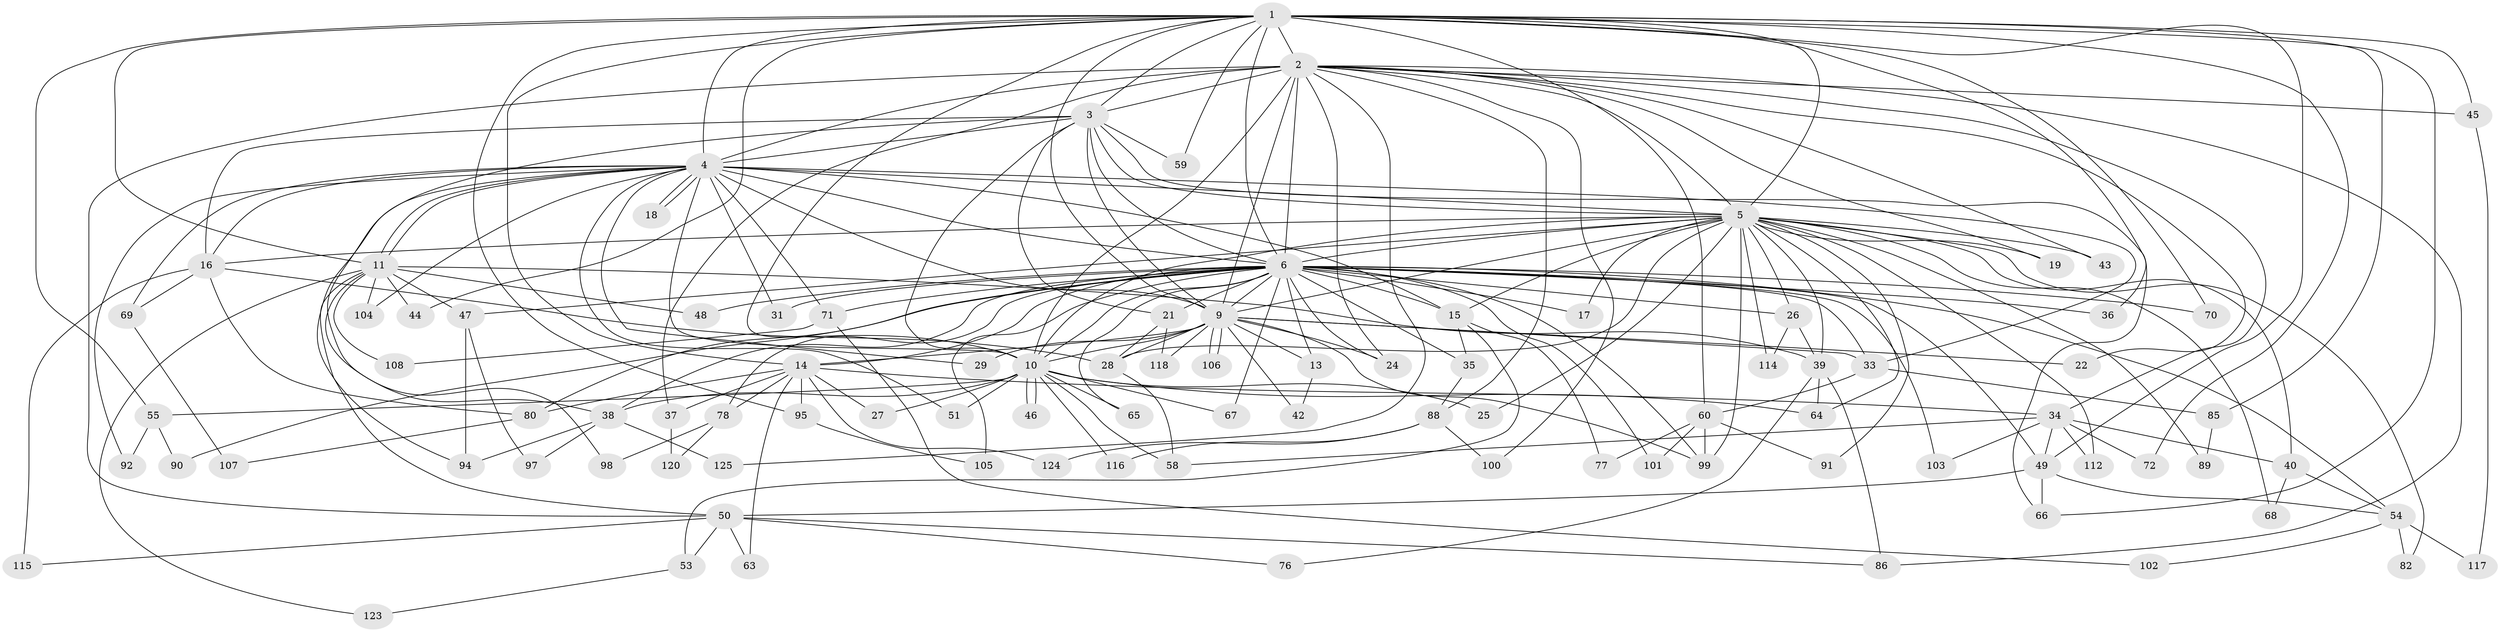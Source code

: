 // Generated by graph-tools (version 1.1) at 2025/23/03/03/25 07:23:48]
// undirected, 95 vertices, 223 edges
graph export_dot {
graph [start="1"]
  node [color=gray90,style=filled];
  1 [super="+87"];
  2 [super="+8"];
  3 [super="+121"];
  4 [super="+23"];
  5 [super="+12"];
  6 [super="+7"];
  9 [super="+83"];
  10 [super="+96"];
  11 [super="+84"];
  13;
  14 [super="+20"];
  15 [super="+30"];
  16 [super="+75"];
  17;
  18;
  19;
  21;
  22;
  24 [super="+32"];
  25;
  26 [super="+61"];
  27;
  28 [super="+41"];
  29;
  31;
  33 [super="+73"];
  34 [super="+62"];
  35 [super="+56"];
  36;
  37;
  38 [super="+52"];
  39;
  40;
  42;
  43;
  44;
  45;
  46;
  47;
  48 [super="+57"];
  49 [super="+79"];
  50 [super="+119"];
  51;
  53;
  54 [super="+93"];
  55;
  58 [super="+81"];
  59;
  60 [super="+109"];
  63;
  64 [super="+74"];
  65;
  66;
  67;
  68;
  69;
  70;
  71 [super="+111"];
  72;
  76;
  77;
  78;
  80 [super="+113"];
  82;
  85;
  86 [super="+122"];
  88;
  89;
  90;
  91;
  92;
  94 [super="+126"];
  95;
  97;
  98;
  99 [super="+110"];
  100;
  101;
  102;
  103;
  104;
  105;
  106;
  107;
  108;
  112;
  114;
  115;
  116;
  117;
  118;
  120;
  123;
  124;
  125;
  1 -- 2 [weight=2];
  1 -- 3;
  1 -- 4;
  1 -- 5 [weight=2];
  1 -- 6 [weight=2];
  1 -- 9;
  1 -- 10;
  1 -- 14;
  1 -- 36;
  1 -- 44;
  1 -- 45;
  1 -- 49;
  1 -- 55;
  1 -- 59;
  1 -- 60;
  1 -- 66;
  1 -- 70;
  1 -- 72;
  1 -- 85;
  1 -- 95;
  1 -- 11;
  2 -- 3 [weight=2];
  2 -- 4 [weight=2];
  2 -- 5 [weight=2];
  2 -- 6 [weight=4];
  2 -- 9 [weight=2];
  2 -- 10 [weight=2];
  2 -- 34;
  2 -- 37;
  2 -- 43;
  2 -- 45;
  2 -- 50 [weight=2];
  2 -- 86;
  2 -- 88;
  2 -- 125;
  2 -- 100;
  2 -- 19;
  2 -- 22;
  2 -- 24;
  3 -- 4;
  3 -- 5;
  3 -- 6 [weight=2];
  3 -- 9;
  3 -- 10;
  3 -- 16;
  3 -- 21;
  3 -- 59;
  3 -- 66;
  3 -- 38;
  4 -- 5 [weight=2];
  4 -- 6 [weight=2];
  4 -- 9;
  4 -- 10;
  4 -- 11;
  4 -- 11;
  4 -- 15;
  4 -- 16;
  4 -- 18;
  4 -- 18;
  4 -- 29;
  4 -- 31;
  4 -- 33;
  4 -- 51;
  4 -- 69;
  4 -- 71 [weight=2];
  4 -- 92;
  4 -- 104;
  4 -- 94;
  5 -- 6 [weight=2];
  5 -- 9 [weight=2];
  5 -- 10;
  5 -- 15;
  5 -- 17;
  5 -- 19;
  5 -- 25;
  5 -- 26;
  5 -- 28;
  5 -- 39;
  5 -- 40;
  5 -- 43;
  5 -- 47;
  5 -- 64 [weight=2];
  5 -- 68;
  5 -- 82;
  5 -- 89;
  5 -- 91;
  5 -- 112;
  5 -- 114;
  5 -- 16;
  5 -- 99;
  6 -- 9 [weight=2];
  6 -- 10 [weight=2];
  6 -- 13;
  6 -- 17;
  6 -- 24;
  6 -- 31;
  6 -- 48 [weight=2];
  6 -- 80;
  6 -- 90;
  6 -- 99;
  6 -- 65;
  6 -- 67;
  6 -- 70;
  6 -- 71;
  6 -- 78;
  6 -- 21;
  6 -- 26;
  6 -- 33;
  6 -- 35 [weight=2];
  6 -- 36;
  6 -- 101;
  6 -- 38;
  6 -- 103;
  6 -- 105;
  6 -- 49;
  6 -- 54;
  6 -- 15;
  6 -- 14;
  9 -- 10;
  9 -- 13;
  9 -- 14;
  9 -- 22;
  9 -- 24;
  9 -- 29;
  9 -- 42;
  9 -- 99;
  9 -- 106;
  9 -- 106;
  9 -- 118;
  9 -- 28;
  9 -- 33;
  10 -- 25;
  10 -- 27;
  10 -- 38;
  10 -- 46;
  10 -- 46;
  10 -- 51;
  10 -- 55;
  10 -- 58;
  10 -- 65;
  10 -- 67;
  10 -- 116;
  10 -- 64;
  11 -- 39;
  11 -- 44;
  11 -- 47;
  11 -- 50;
  11 -- 98;
  11 -- 108;
  11 -- 123;
  11 -- 104;
  11 -- 48;
  13 -- 42;
  14 -- 27;
  14 -- 34;
  14 -- 37;
  14 -- 78;
  14 -- 80;
  14 -- 95;
  14 -- 124;
  14 -- 63;
  15 -- 53;
  15 -- 77;
  15 -- 35;
  16 -- 28;
  16 -- 69;
  16 -- 115;
  16 -- 80;
  21 -- 118;
  21 -- 28;
  26 -- 114;
  26 -- 39;
  28 -- 58;
  33 -- 60;
  33 -- 85;
  34 -- 40;
  34 -- 103;
  34 -- 112;
  34 -- 72;
  34 -- 49;
  34 -- 58;
  35 -- 88;
  37 -- 120;
  38 -- 94;
  38 -- 97;
  38 -- 125;
  39 -- 76;
  39 -- 86;
  39 -- 64;
  40 -- 54;
  40 -- 68;
  45 -- 117;
  47 -- 94;
  47 -- 97;
  49 -- 66;
  49 -- 50;
  49 -- 54;
  50 -- 53;
  50 -- 63;
  50 -- 76;
  50 -- 115;
  50 -- 86;
  53 -- 123;
  54 -- 82;
  54 -- 102;
  54 -- 117;
  55 -- 90;
  55 -- 92;
  60 -- 77;
  60 -- 91;
  60 -- 101;
  60 -- 99;
  69 -- 107;
  71 -- 102;
  71 -- 108;
  78 -- 98;
  78 -- 120;
  80 -- 107;
  85 -- 89;
  88 -- 100;
  88 -- 116;
  88 -- 124;
  95 -- 105;
}
